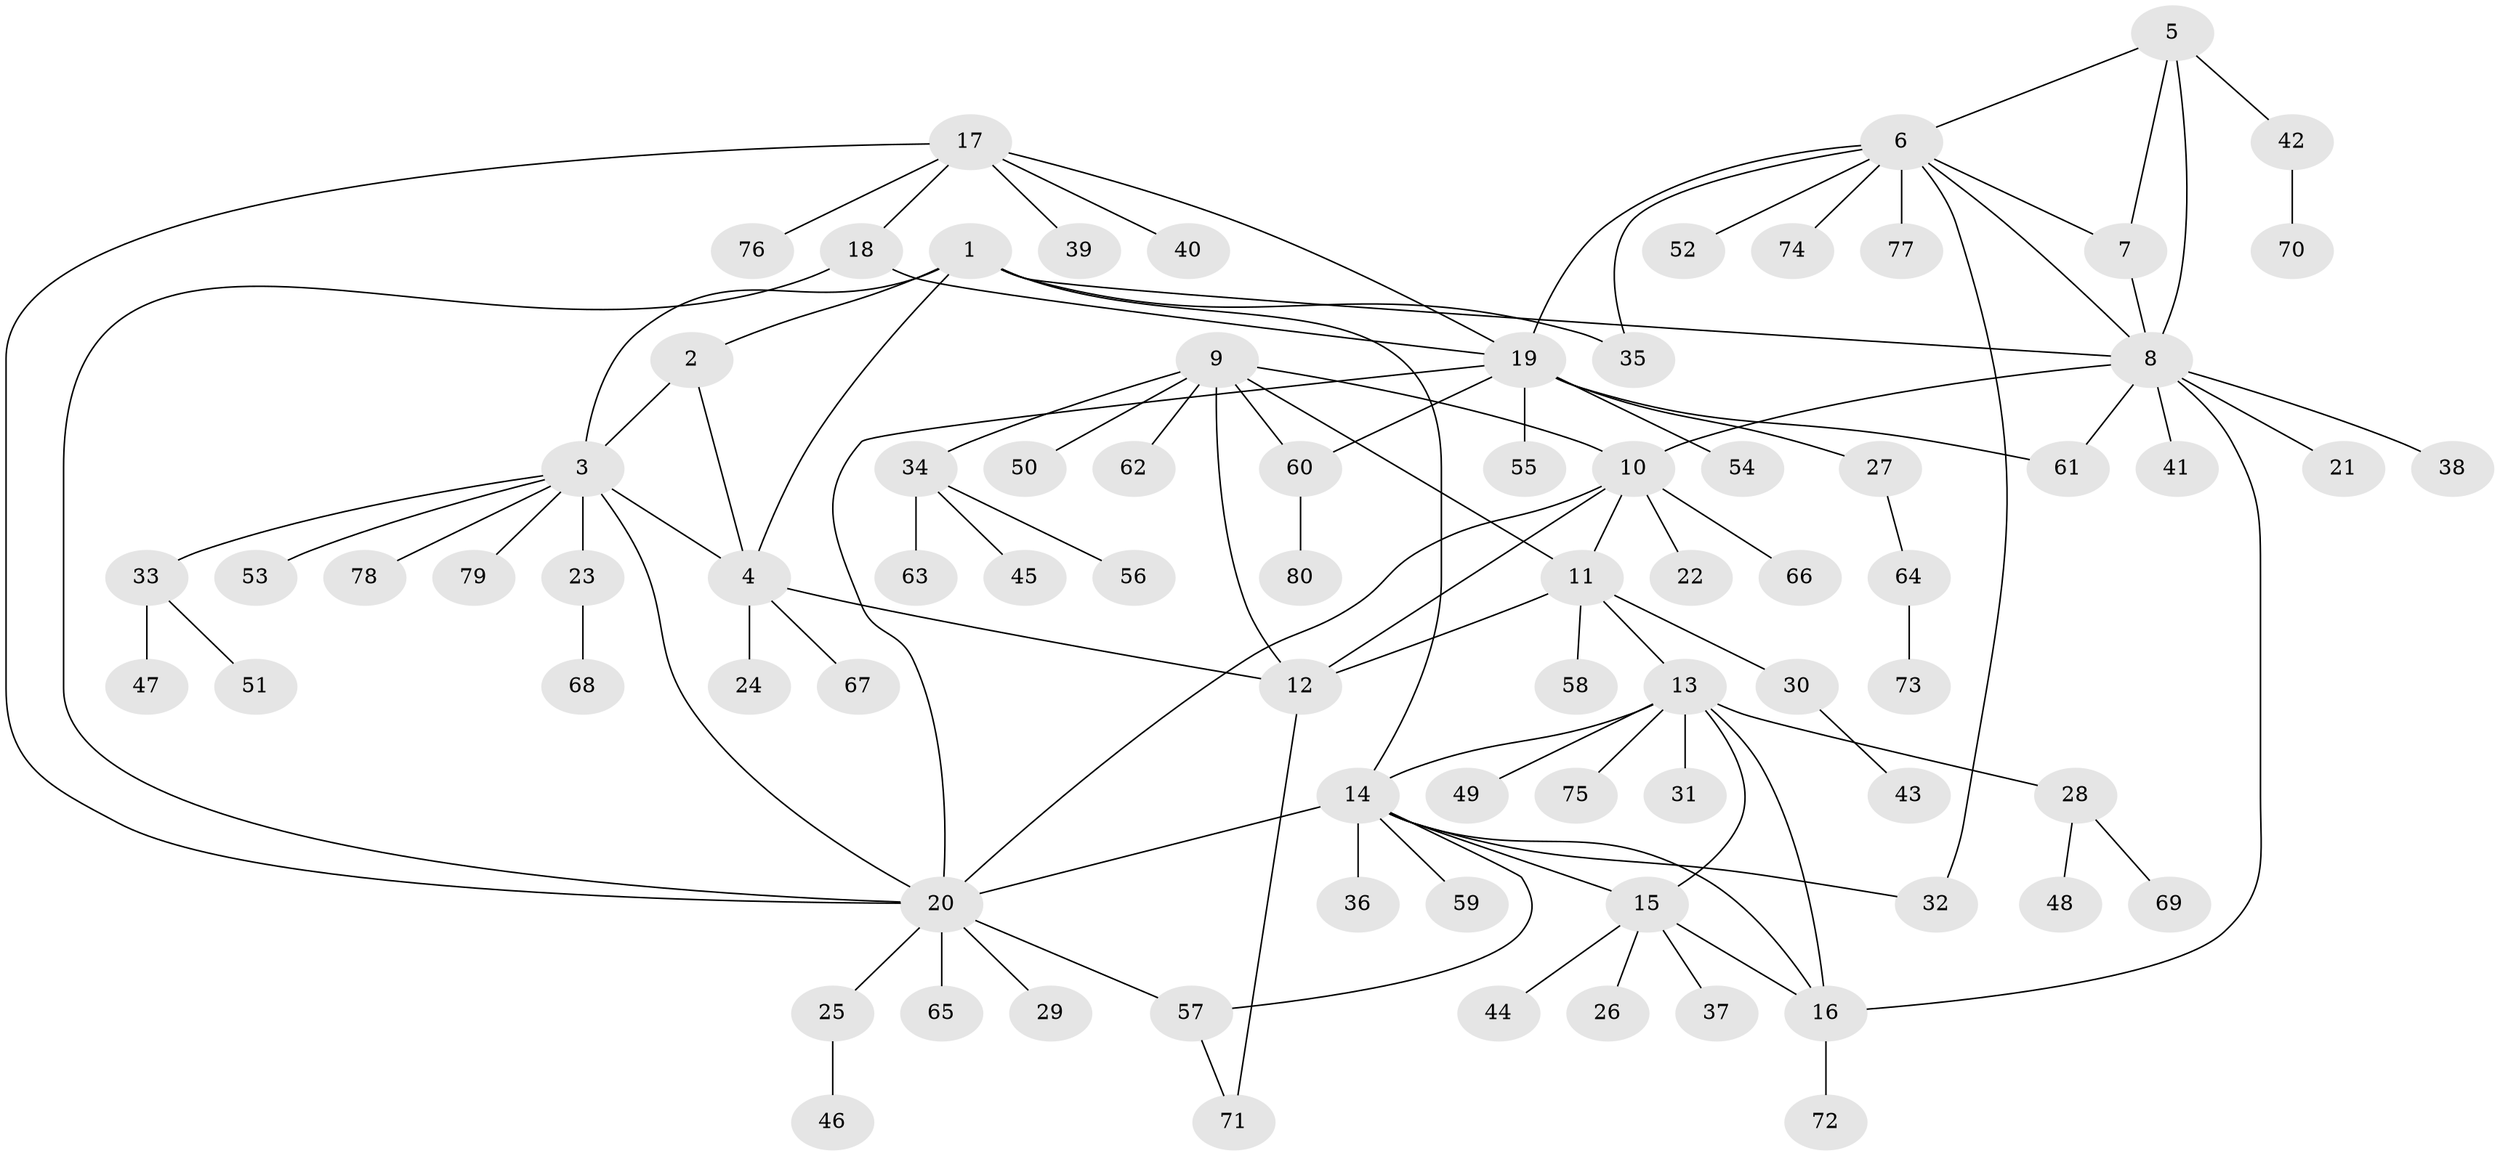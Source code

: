 // Generated by graph-tools (version 1.1) at 2025/11/02/27/25 16:11:32]
// undirected, 80 vertices, 106 edges
graph export_dot {
graph [start="1"]
  node [color=gray90,style=filled];
  1;
  2;
  3;
  4;
  5;
  6;
  7;
  8;
  9;
  10;
  11;
  12;
  13;
  14;
  15;
  16;
  17;
  18;
  19;
  20;
  21;
  22;
  23;
  24;
  25;
  26;
  27;
  28;
  29;
  30;
  31;
  32;
  33;
  34;
  35;
  36;
  37;
  38;
  39;
  40;
  41;
  42;
  43;
  44;
  45;
  46;
  47;
  48;
  49;
  50;
  51;
  52;
  53;
  54;
  55;
  56;
  57;
  58;
  59;
  60;
  61;
  62;
  63;
  64;
  65;
  66;
  67;
  68;
  69;
  70;
  71;
  72;
  73;
  74;
  75;
  76;
  77;
  78;
  79;
  80;
  1 -- 2;
  1 -- 3;
  1 -- 4;
  1 -- 8;
  1 -- 14;
  1 -- 35;
  2 -- 3;
  2 -- 4;
  3 -- 4;
  3 -- 20;
  3 -- 23;
  3 -- 33;
  3 -- 53;
  3 -- 78;
  3 -- 79;
  4 -- 12;
  4 -- 24;
  4 -- 67;
  5 -- 6;
  5 -- 7;
  5 -- 8;
  5 -- 42;
  6 -- 7;
  6 -- 8;
  6 -- 19;
  6 -- 32;
  6 -- 35;
  6 -- 52;
  6 -- 74;
  6 -- 77;
  7 -- 8;
  8 -- 10;
  8 -- 16;
  8 -- 21;
  8 -- 38;
  8 -- 41;
  8 -- 61;
  9 -- 10;
  9 -- 11;
  9 -- 12;
  9 -- 34;
  9 -- 50;
  9 -- 60;
  9 -- 62;
  10 -- 11;
  10 -- 12;
  10 -- 20;
  10 -- 22;
  10 -- 66;
  11 -- 12;
  11 -- 13;
  11 -- 30;
  11 -- 58;
  12 -- 71;
  13 -- 14;
  13 -- 15;
  13 -- 16;
  13 -- 28;
  13 -- 31;
  13 -- 49;
  13 -- 75;
  14 -- 15;
  14 -- 16;
  14 -- 20;
  14 -- 32;
  14 -- 36;
  14 -- 57;
  14 -- 59;
  15 -- 16;
  15 -- 26;
  15 -- 37;
  15 -- 44;
  16 -- 72;
  17 -- 18;
  17 -- 19;
  17 -- 20;
  17 -- 39;
  17 -- 40;
  17 -- 76;
  18 -- 19;
  18 -- 20;
  19 -- 20;
  19 -- 27;
  19 -- 54;
  19 -- 55;
  19 -- 60;
  19 -- 61;
  20 -- 25;
  20 -- 29;
  20 -- 57;
  20 -- 65;
  23 -- 68;
  25 -- 46;
  27 -- 64;
  28 -- 48;
  28 -- 69;
  30 -- 43;
  33 -- 47;
  33 -- 51;
  34 -- 45;
  34 -- 56;
  34 -- 63;
  42 -- 70;
  57 -- 71;
  60 -- 80;
  64 -- 73;
}
